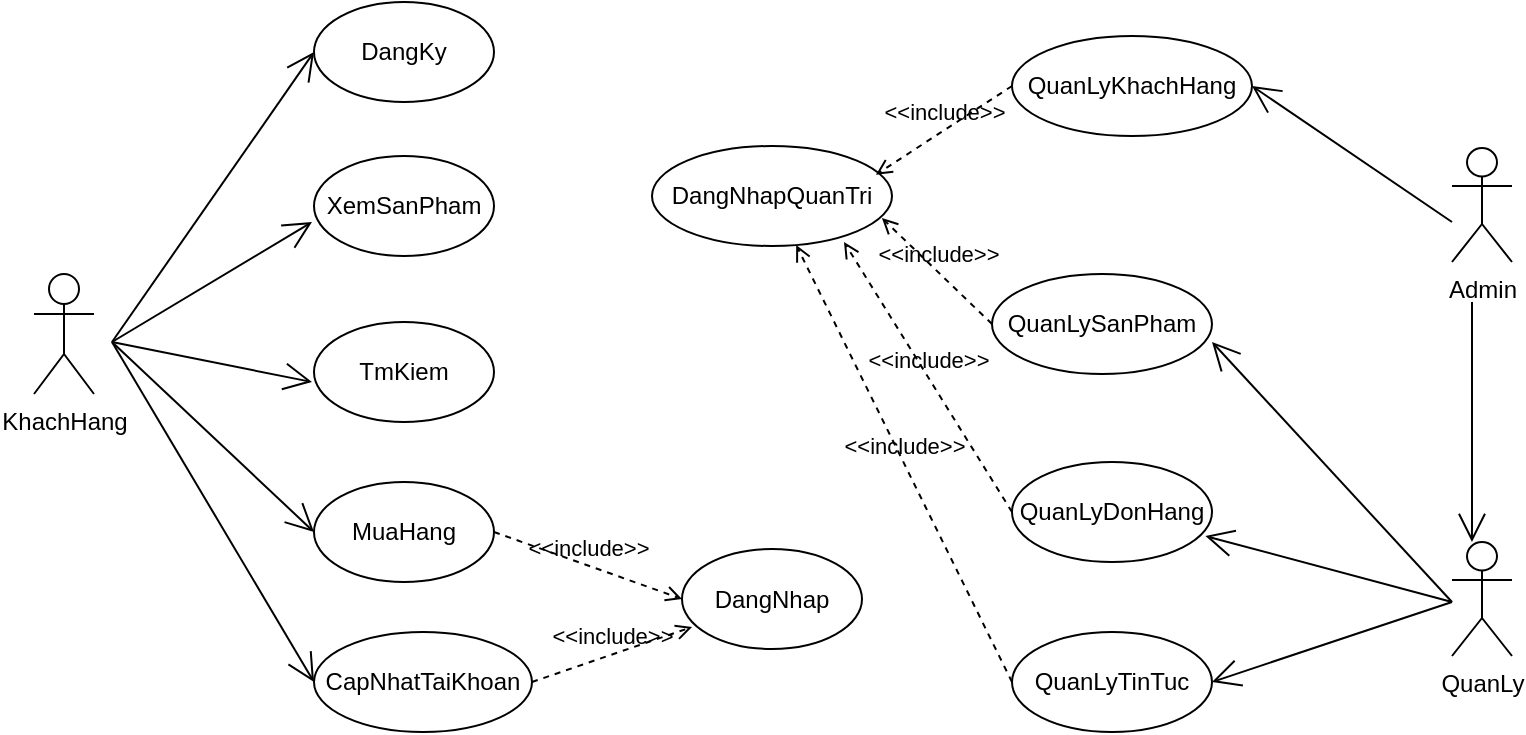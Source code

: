 <mxfile version="10.6.3" type="device"><diagram id="onZksdxLTgJ5S4wKVGy1" name="Page-1"><mxGraphModel dx="1018" dy="524" grid="1" gridSize="10" guides="1" tooltips="1" connect="1" arrows="1" fold="1" page="1" pageScale="1" pageWidth="827" pageHeight="1169" math="0" shadow="0"><root><mxCell id="0"/><mxCell id="1" parent="0"/><mxCell id="xCBcp8nS9WTp-T_FBJr6-10" value="KhachHang" style="shape=umlActor;verticalLabelPosition=bottom;labelBackgroundColor=#ffffff;verticalAlign=top;html=1;" parent="1" vertex="1"><mxGeometry x="21" y="166" width="30" height="60" as="geometry"/></mxCell><mxCell id="xCBcp8nS9WTp-T_FBJr6-11" value="DangKy" style="ellipse;whiteSpace=wrap;html=1;" parent="1" vertex="1"><mxGeometry x="161" y="30" width="90" height="50" as="geometry"/></mxCell><mxCell id="xCBcp8nS9WTp-T_FBJr6-12" value="XemSanPham" style="ellipse;whiteSpace=wrap;html=1;" parent="1" vertex="1"><mxGeometry x="161" y="107" width="90" height="50" as="geometry"/></mxCell><mxCell id="xCBcp8nS9WTp-T_FBJr6-13" value="TmKiem&lt;br&gt;" style="ellipse;whiteSpace=wrap;html=1;" parent="1" vertex="1"><mxGeometry x="161" y="190" width="90" height="50" as="geometry"/></mxCell><mxCell id="xCBcp8nS9WTp-T_FBJr6-14" value="MuaHang&lt;br&gt;" style="ellipse;whiteSpace=wrap;html=1;" parent="1" vertex="1"><mxGeometry x="161" y="270" width="90" height="50" as="geometry"/></mxCell><mxCell id="xCBcp8nS9WTp-T_FBJr6-15" value="CapNhatTaiKhoan&lt;br&gt;" style="ellipse;whiteSpace=wrap;html=1;" parent="1" vertex="1"><mxGeometry x="161" y="345" width="109" height="50" as="geometry"/></mxCell><mxCell id="xCBcp8nS9WTp-T_FBJr6-16" value="DangNhap" style="ellipse;whiteSpace=wrap;html=1;" parent="1" vertex="1"><mxGeometry x="345" y="303.5" width="90" height="50" as="geometry"/></mxCell><mxCell id="xCBcp8nS9WTp-T_FBJr6-30" value="" style="endArrow=open;endFill=1;endSize=12;html=1;entryX=0;entryY=0.5;entryDx=0;entryDy=0;" parent="1" target="xCBcp8nS9WTp-T_FBJr6-11" edge="1"><mxGeometry width="160" relative="1" as="geometry"><mxPoint x="60" y="200" as="sourcePoint"/><mxPoint x="170" y="500" as="targetPoint"/></mxGeometry></mxCell><mxCell id="xCBcp8nS9WTp-T_FBJr6-33" value="" style="endArrow=open;endFill=1;endSize=12;html=1;" parent="1" edge="1"><mxGeometry width="160" relative="1" as="geometry"><mxPoint x="60" y="200" as="sourcePoint"/><mxPoint x="160" y="140" as="targetPoint"/></mxGeometry></mxCell><mxCell id="xCBcp8nS9WTp-T_FBJr6-34" value="" style="endArrow=open;endFill=1;endSize=12;html=1;" parent="1" edge="1"><mxGeometry width="160" relative="1" as="geometry"><mxPoint x="60" y="200" as="sourcePoint"/><mxPoint x="160" y="220" as="targetPoint"/></mxGeometry></mxCell><mxCell id="xCBcp8nS9WTp-T_FBJr6-35" value="" style="endArrow=open;endFill=1;endSize=12;html=1;entryX=0;entryY=0.5;entryDx=0;entryDy=0;" parent="1" target="xCBcp8nS9WTp-T_FBJr6-14" edge="1"><mxGeometry width="160" relative="1" as="geometry"><mxPoint x="60" y="200" as="sourcePoint"/><mxPoint x="170" y="230" as="targetPoint"/></mxGeometry></mxCell><mxCell id="xCBcp8nS9WTp-T_FBJr6-36" value="" style="endArrow=open;endFill=1;endSize=12;html=1;entryX=0;entryY=0.5;entryDx=0;entryDy=0;" parent="1" target="xCBcp8nS9WTp-T_FBJr6-15" edge="1"><mxGeometry width="160" relative="1" as="geometry"><mxPoint x="60" y="200" as="sourcePoint"/><mxPoint x="171" y="305" as="targetPoint"/></mxGeometry></mxCell><mxCell id="xCBcp8nS9WTp-T_FBJr6-39" value="QuanLyDonHang" style="ellipse;whiteSpace=wrap;html=1;" parent="1" vertex="1"><mxGeometry x="510" y="260" width="100" height="50" as="geometry"/></mxCell><mxCell id="xCBcp8nS9WTp-T_FBJr6-40" value="QuanLySanPham" style="ellipse;whiteSpace=wrap;html=1;" parent="1" vertex="1"><mxGeometry x="500" y="166" width="110" height="50" as="geometry"/></mxCell><mxCell id="xCBcp8nS9WTp-T_FBJr6-41" value="QuanLyKhachHang" style="ellipse;whiteSpace=wrap;html=1;" parent="1" vertex="1"><mxGeometry x="510" y="47" width="120" height="50" as="geometry"/></mxCell><mxCell id="xCBcp8nS9WTp-T_FBJr6-42" value="QuanLyTinTuc" style="ellipse;whiteSpace=wrap;html=1;" parent="1" vertex="1"><mxGeometry x="510" y="345" width="100" height="50" as="geometry"/></mxCell><mxCell id="xCBcp8nS9WTp-T_FBJr6-43" value="Admin&lt;br&gt;" style="shape=umlActor;verticalLabelPosition=bottom;labelBackgroundColor=#ffffff;verticalAlign=top;html=1;" parent="1" vertex="1"><mxGeometry x="730" y="103" width="30" height="57" as="geometry"/></mxCell><mxCell id="xCBcp8nS9WTp-T_FBJr6-44" value="QuanLy&lt;br&gt;" style="shape=umlActor;verticalLabelPosition=bottom;labelBackgroundColor=#ffffff;verticalAlign=top;html=1;" parent="1" vertex="1"><mxGeometry x="730" y="300" width="30" height="57" as="geometry"/></mxCell><mxCell id="xCBcp8nS9WTp-T_FBJr6-47" value="" style="endArrow=open;endFill=1;endSize=12;html=1;entryX=1;entryY=0.5;entryDx=0;entryDy=0;" parent="1" target="xCBcp8nS9WTp-T_FBJr6-41" edge="1"><mxGeometry width="160" relative="1" as="geometry"><mxPoint x="730" y="140" as="sourcePoint"/><mxPoint x="620" y="201" as="targetPoint"/></mxGeometry></mxCell><mxCell id="xCBcp8nS9WTp-T_FBJr6-48" value="" style="endArrow=open;endFill=1;endSize=12;html=1;entryX=0.333;entryY=0;entryDx=0;entryDy=0;entryPerimeter=0;" parent="1" target="xCBcp8nS9WTp-T_FBJr6-44" edge="1"><mxGeometry width="160" relative="1" as="geometry"><mxPoint x="740" y="180" as="sourcePoint"/><mxPoint x="620" y="293" as="targetPoint"/></mxGeometry></mxCell><mxCell id="xCBcp8nS9WTp-T_FBJr6-49" value="" style="endArrow=open;endFill=1;endSize=12;html=1;" parent="1" edge="1"><mxGeometry width="160" relative="1" as="geometry"><mxPoint x="730" y="330" as="sourcePoint"/><mxPoint x="610" y="370" as="targetPoint"/></mxGeometry></mxCell><mxCell id="xCBcp8nS9WTp-T_FBJr6-50" value="" style="endArrow=open;endFill=1;endSize=12;html=1;" parent="1" edge="1"><mxGeometry width="160" relative="1" as="geometry"><mxPoint x="730" y="330" as="sourcePoint"/><mxPoint x="610" y="200" as="targetPoint"/></mxGeometry></mxCell><mxCell id="xCBcp8nS9WTp-T_FBJr6-51" value="" style="endArrow=open;endFill=1;endSize=12;html=1;entryX=0.967;entryY=0.74;entryDx=0;entryDy=0;entryPerimeter=0;" parent="1" target="xCBcp8nS9WTp-T_FBJr6-39" edge="1"><mxGeometry width="160" relative="1" as="geometry"><mxPoint x="730" y="330" as="sourcePoint"/><mxPoint x="620" y="210" as="targetPoint"/></mxGeometry></mxCell><mxCell id="xCBcp8nS9WTp-T_FBJr6-52" value="&amp;lt;&amp;lt;include&amp;gt;&amp;gt;" style="edgeStyle=none;html=1;endArrow=open;verticalAlign=bottom;dashed=1;labelBackgroundColor=none;exitX=1;exitY=0.5;exitDx=0;exitDy=0;entryX=0.056;entryY=0.78;entryDx=0;entryDy=0;entryPerimeter=0;" parent="1" source="xCBcp8nS9WTp-T_FBJr6-15" target="xCBcp8nS9WTp-T_FBJr6-16" edge="1"><mxGeometry width="160" relative="1" as="geometry"><mxPoint x="10" y="420" as="sourcePoint"/><mxPoint x="170" y="420" as="targetPoint"/></mxGeometry></mxCell><mxCell id="xCBcp8nS9WTp-T_FBJr6-53" value="&amp;lt;&amp;lt;include&amp;gt;&amp;gt;" style="edgeStyle=none;html=1;endArrow=open;verticalAlign=bottom;dashed=1;labelBackgroundColor=none;exitX=1;exitY=0.5;exitDx=0;exitDy=0;entryX=0;entryY=0.5;entryDx=0;entryDy=0;" parent="1" source="xCBcp8nS9WTp-T_FBJr6-14" target="xCBcp8nS9WTp-T_FBJr6-16" edge="1"><mxGeometry width="160" relative="1" as="geometry"><mxPoint x="261" y="380" as="sourcePoint"/><mxPoint x="365" y="319" as="targetPoint"/></mxGeometry></mxCell><mxCell id="xCBcp8nS9WTp-T_FBJr6-54" value="DangNhapQuanTri" style="ellipse;whiteSpace=wrap;html=1;" parent="1" vertex="1"><mxGeometry x="330" y="102" width="120" height="50" as="geometry"/></mxCell><mxCell id="xCBcp8nS9WTp-T_FBJr6-56" value="&amp;lt;&amp;lt;include&amp;gt;&amp;gt;" style="edgeStyle=none;html=1;endArrow=open;verticalAlign=bottom;dashed=1;labelBackgroundColor=none;exitX=0;exitY=0.5;exitDx=0;exitDy=0;" parent="1" source="xCBcp8nS9WTp-T_FBJr6-39" edge="1"><mxGeometry width="160" relative="1" as="geometry"><mxPoint x="261" y="305" as="sourcePoint"/><mxPoint x="426" y="150" as="targetPoint"/></mxGeometry></mxCell><mxCell id="xCBcp8nS9WTp-T_FBJr6-57" value="&amp;lt;&amp;lt;include&amp;gt;&amp;gt;" style="edgeStyle=none;html=1;endArrow=open;verticalAlign=bottom;dashed=1;labelBackgroundColor=none;exitX=0;exitY=0.5;exitDx=0;exitDy=0;entryX=0.958;entryY=0.72;entryDx=0;entryDy=0;entryPerimeter=0;" parent="1" source="xCBcp8nS9WTp-T_FBJr6-40" target="xCBcp8nS9WTp-T_FBJr6-54" edge="1"><mxGeometry width="160" relative="1" as="geometry"><mxPoint x="520" y="107" as="sourcePoint"/><mxPoint x="460" y="150" as="targetPoint"/></mxGeometry></mxCell><mxCell id="xCBcp8nS9WTp-T_FBJr6-58" value="&amp;lt;&amp;lt;include&amp;gt;&amp;gt;" style="edgeStyle=none;html=1;endArrow=open;verticalAlign=bottom;dashed=1;labelBackgroundColor=none;exitX=0;exitY=0.5;exitDx=0;exitDy=0;entryX=0.933;entryY=0.287;entryDx=0;entryDy=0;entryPerimeter=0;" parent="1" source="xCBcp8nS9WTp-T_FBJr6-41" target="xCBcp8nS9WTp-T_FBJr6-54" edge="1"><mxGeometry width="160" relative="1" as="geometry"><mxPoint x="510" y="201" as="sourcePoint"/><mxPoint x="455" y="168" as="targetPoint"/></mxGeometry></mxCell><mxCell id="xCBcp8nS9WTp-T_FBJr6-59" value="&amp;lt;&amp;lt;include&amp;gt;&amp;gt;" style="edgeStyle=none;html=1;endArrow=open;verticalAlign=bottom;dashed=1;labelBackgroundColor=none;exitX=0;exitY=0.5;exitDx=0;exitDy=0;" parent="1" source="xCBcp8nS9WTp-T_FBJr6-42" target="xCBcp8nS9WTp-T_FBJr6-54" edge="1"><mxGeometry width="160" relative="1" as="geometry"><mxPoint x="500" y="293" as="sourcePoint"/><mxPoint x="453" y="176" as="targetPoint"/></mxGeometry></mxCell></root></mxGraphModel></diagram></mxfile>